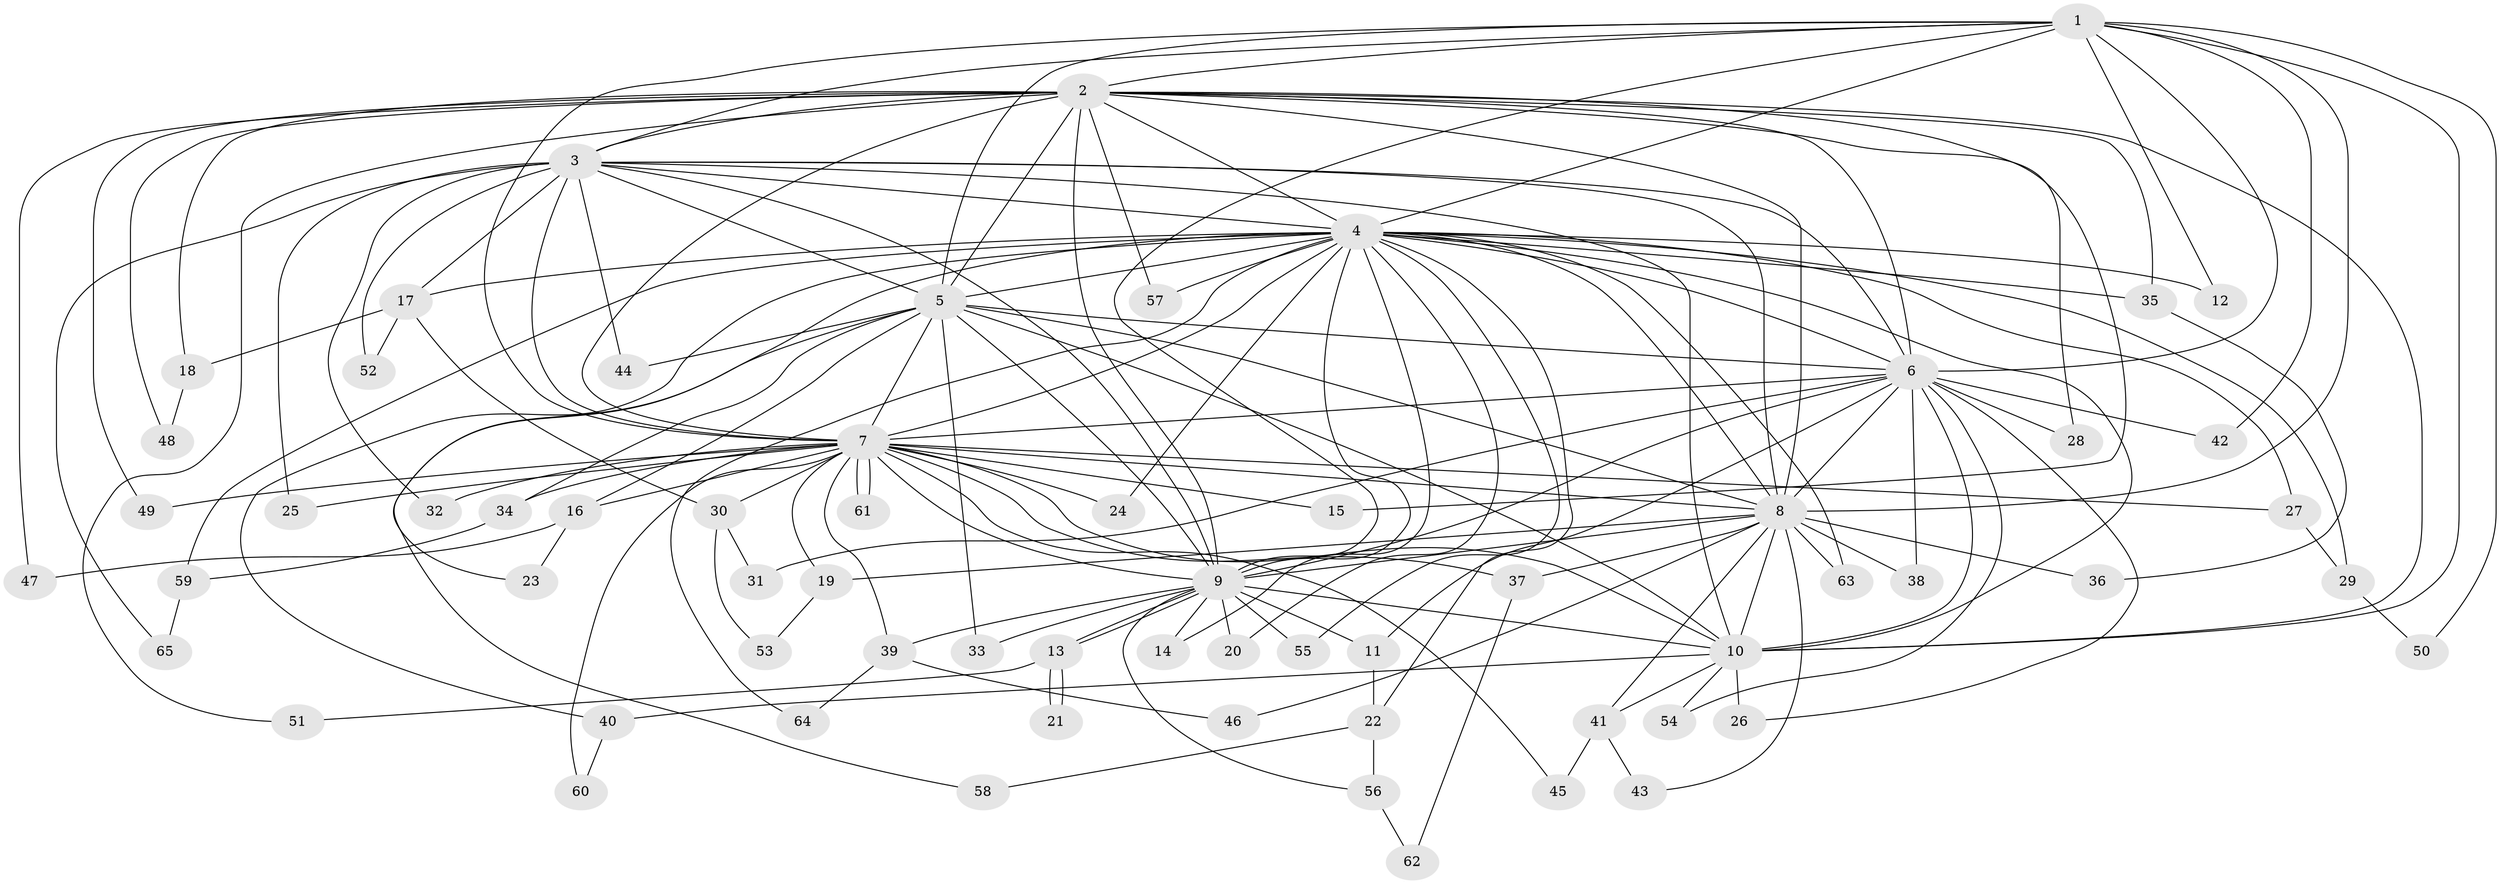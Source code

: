 // coarse degree distribution, {16: 0.041666666666666664, 15: 0.041666666666666664, 12: 0.041666666666666664, 23: 0.020833333333333332, 22: 0.020833333333333332, 11: 0.020833333333333332, 3: 0.22916666666666666, 2: 0.4583333333333333, 4: 0.10416666666666667, 1: 0.020833333333333332}
// Generated by graph-tools (version 1.1) at 2025/23/03/03/25 07:23:35]
// undirected, 65 vertices, 155 edges
graph export_dot {
graph [start="1"]
  node [color=gray90,style=filled];
  1;
  2;
  3;
  4;
  5;
  6;
  7;
  8;
  9;
  10;
  11;
  12;
  13;
  14;
  15;
  16;
  17;
  18;
  19;
  20;
  21;
  22;
  23;
  24;
  25;
  26;
  27;
  28;
  29;
  30;
  31;
  32;
  33;
  34;
  35;
  36;
  37;
  38;
  39;
  40;
  41;
  42;
  43;
  44;
  45;
  46;
  47;
  48;
  49;
  50;
  51;
  52;
  53;
  54;
  55;
  56;
  57;
  58;
  59;
  60;
  61;
  62;
  63;
  64;
  65;
  1 -- 2;
  1 -- 3;
  1 -- 4;
  1 -- 5;
  1 -- 6;
  1 -- 7;
  1 -- 8;
  1 -- 9;
  1 -- 10;
  1 -- 12;
  1 -- 42;
  1 -- 50;
  2 -- 3;
  2 -- 4;
  2 -- 5;
  2 -- 6;
  2 -- 7;
  2 -- 8;
  2 -- 9;
  2 -- 10;
  2 -- 15;
  2 -- 18;
  2 -- 28;
  2 -- 35;
  2 -- 47;
  2 -- 48;
  2 -- 49;
  2 -- 51;
  2 -- 57;
  3 -- 4;
  3 -- 5;
  3 -- 6;
  3 -- 7;
  3 -- 8;
  3 -- 9;
  3 -- 10;
  3 -- 17;
  3 -- 25;
  3 -- 32;
  3 -- 44;
  3 -- 52;
  3 -- 65;
  4 -- 5;
  4 -- 6;
  4 -- 7;
  4 -- 8;
  4 -- 9;
  4 -- 10;
  4 -- 12;
  4 -- 14;
  4 -- 17;
  4 -- 20;
  4 -- 22;
  4 -- 23;
  4 -- 24;
  4 -- 27;
  4 -- 29;
  4 -- 35;
  4 -- 40;
  4 -- 55;
  4 -- 57;
  4 -- 59;
  4 -- 63;
  4 -- 64;
  5 -- 6;
  5 -- 7;
  5 -- 8;
  5 -- 9;
  5 -- 10;
  5 -- 16;
  5 -- 33;
  5 -- 34;
  5 -- 44;
  5 -- 58;
  6 -- 7;
  6 -- 8;
  6 -- 9;
  6 -- 10;
  6 -- 11;
  6 -- 26;
  6 -- 28;
  6 -- 31;
  6 -- 38;
  6 -- 42;
  6 -- 54;
  7 -- 8;
  7 -- 9;
  7 -- 10;
  7 -- 15;
  7 -- 16;
  7 -- 19;
  7 -- 24;
  7 -- 25;
  7 -- 27;
  7 -- 30;
  7 -- 32;
  7 -- 34;
  7 -- 37;
  7 -- 39;
  7 -- 45;
  7 -- 49;
  7 -- 60;
  7 -- 61;
  7 -- 61;
  8 -- 9;
  8 -- 10;
  8 -- 19;
  8 -- 36;
  8 -- 37;
  8 -- 38;
  8 -- 41;
  8 -- 43;
  8 -- 46;
  8 -- 63;
  9 -- 10;
  9 -- 11;
  9 -- 13;
  9 -- 13;
  9 -- 14;
  9 -- 20;
  9 -- 33;
  9 -- 39;
  9 -- 55;
  9 -- 56;
  10 -- 26;
  10 -- 40;
  10 -- 41;
  10 -- 54;
  11 -- 22;
  13 -- 21;
  13 -- 21;
  13 -- 51;
  16 -- 23;
  16 -- 47;
  17 -- 18;
  17 -- 30;
  17 -- 52;
  18 -- 48;
  19 -- 53;
  22 -- 56;
  22 -- 58;
  27 -- 29;
  29 -- 50;
  30 -- 31;
  30 -- 53;
  34 -- 59;
  35 -- 36;
  37 -- 62;
  39 -- 46;
  39 -- 64;
  40 -- 60;
  41 -- 43;
  41 -- 45;
  56 -- 62;
  59 -- 65;
}

